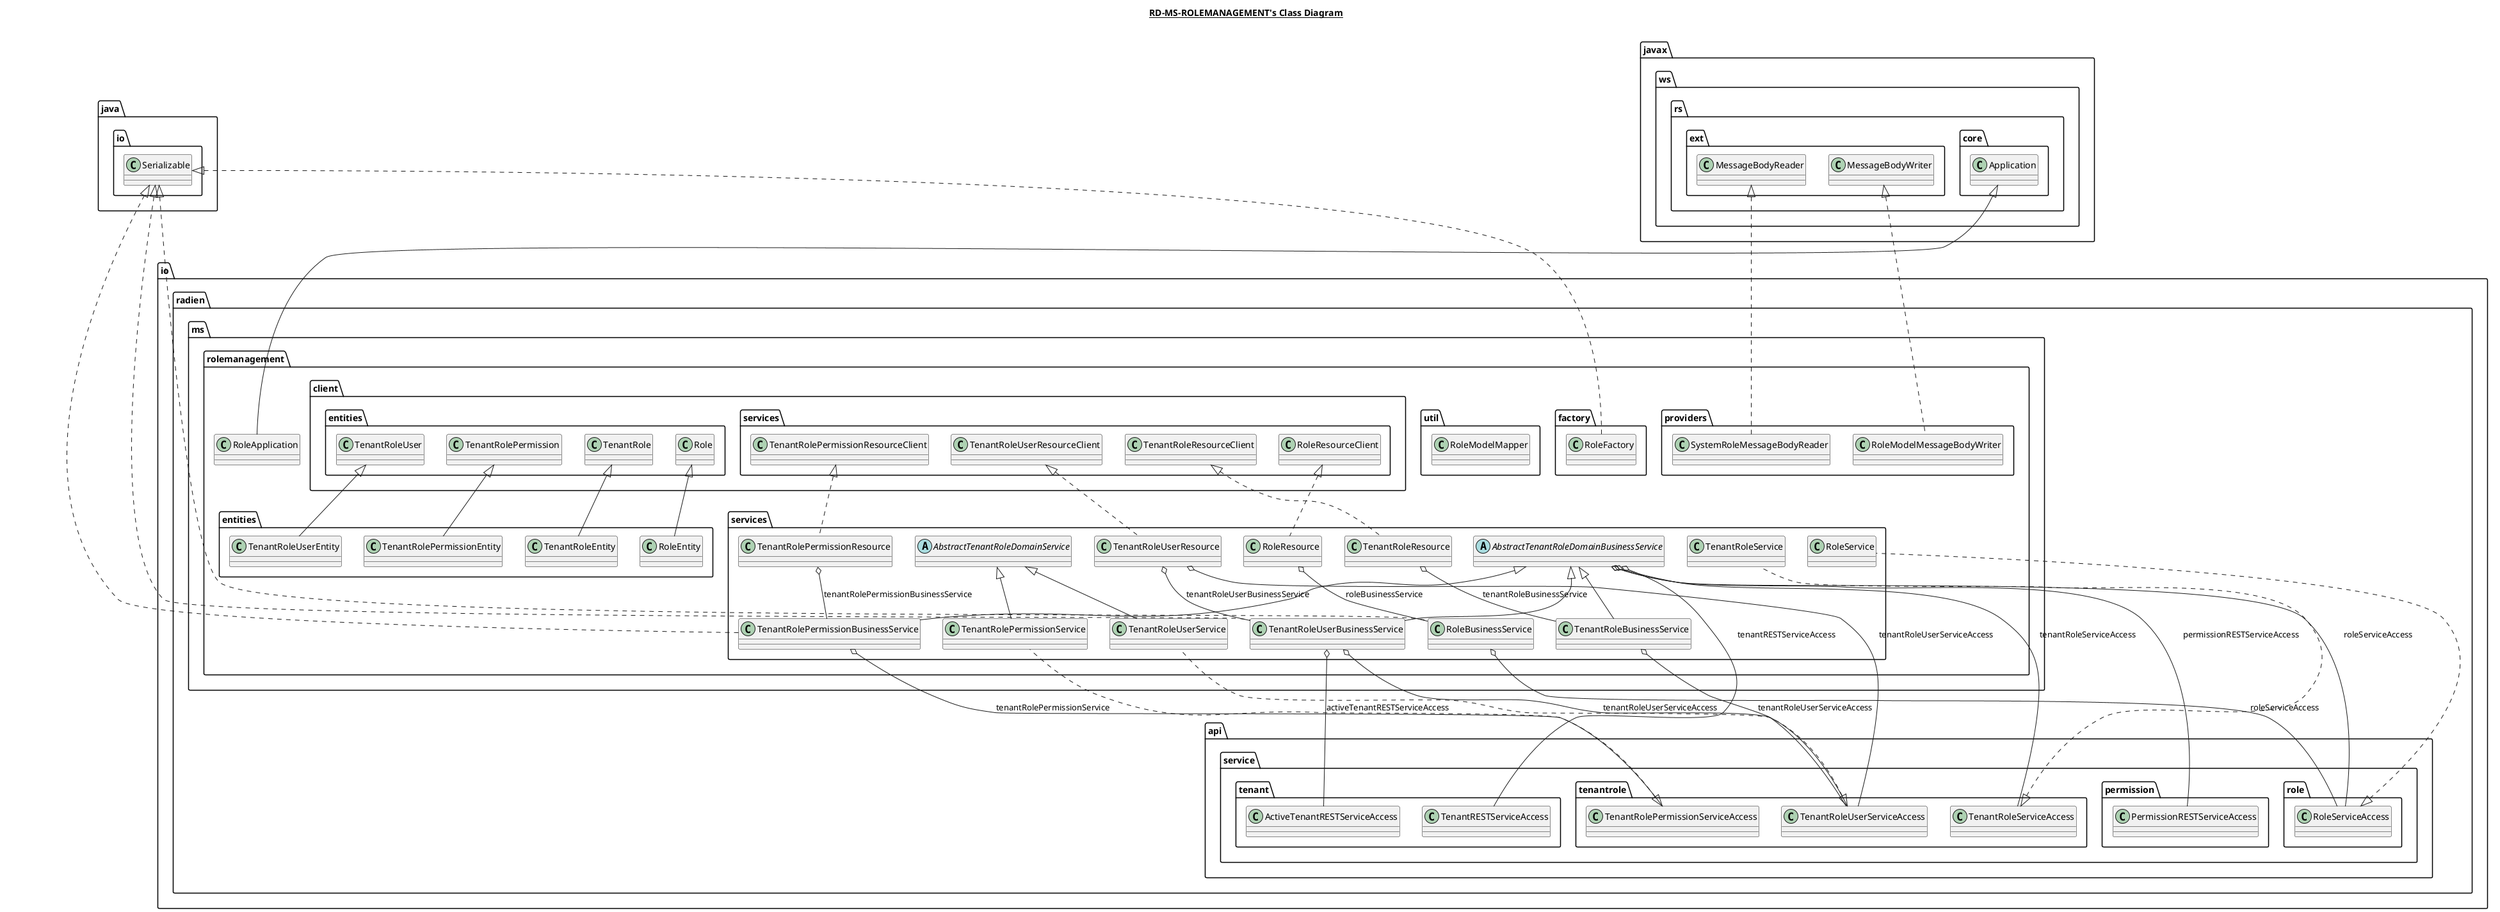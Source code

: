 @startuml

title __RD-MS-ROLEMANAGEMENT's Class Diagram__\n

  namespace io.radien.ms.rolemanagement {
    class io.radien.ms.rolemanagement.RoleApplication {
    }
  }
  

  namespace io.radien.ms.rolemanagement {
    namespace entities {
      class io.radien.ms.rolemanagement.entities.RoleEntity {
      }
    }
  }
  

  namespace io.radien.ms.rolemanagement {
    namespace entities {
      class io.radien.ms.rolemanagement.entities.TenantRoleEntity {
      }
    }
  }
  

  namespace io.radien.ms.rolemanagement {
    namespace entities {
      class io.radien.ms.rolemanagement.entities.TenantRolePermissionEntity {
      }
    }
  }
  

  namespace io.radien.ms.rolemanagement {
    namespace entities {
      class io.radien.ms.rolemanagement.entities.TenantRoleUserEntity {
      }
    }
  }
  

  namespace io.radien.ms.rolemanagement {
    namespace factory {
      class io.radien.ms.rolemanagement.factory.RoleFactory {
      }
    }
  }
  

  namespace io.radien.ms.rolemanagement {
    namespace providers {
      class io.radien.ms.rolemanagement.providers.RoleModelMessageBodyWriter {
      }
    }
  }
  

  namespace io.radien.ms.rolemanagement {
    namespace providers {
      class io.radien.ms.rolemanagement.providers.SystemRoleMessageBodyReader {
      }
    }
  }
  

  namespace io.radien.ms.rolemanagement {
    namespace services {
      abstract class io.radien.ms.rolemanagement.services.AbstractTenantRoleDomainBusinessService {
      }
    }
  }
  

  namespace io.radien.ms.rolemanagement {
    namespace services {
      abstract class io.radien.ms.rolemanagement.services.AbstractTenantRoleDomainService {
      }
    }
  }
  

  namespace io.radien.ms.rolemanagement {
    namespace services {
      class io.radien.ms.rolemanagement.services.RoleBusinessService {
      }
    }
  }
  

  namespace io.radien.ms.rolemanagement {
    namespace services {
      class io.radien.ms.rolemanagement.services.RoleResource {
      }
    }
  }
  

  namespace io.radien.ms.rolemanagement {
    namespace services {
      class io.radien.ms.rolemanagement.services.RoleService {
      }
    }
  }
  

  namespace io.radien.ms.rolemanagement {
    namespace services {
      class io.radien.ms.rolemanagement.services.TenantRoleBusinessService {
      }
    }
  }
  

  namespace io.radien.ms.rolemanagement {
    namespace services {
      class io.radien.ms.rolemanagement.services.TenantRolePermissionBusinessService {
      }
    }
  }
  

  namespace io.radien.ms.rolemanagement {
    namespace services {
      class io.radien.ms.rolemanagement.services.TenantRolePermissionResource {
      }
    }
  }
  

  namespace io.radien.ms.rolemanagement {
    namespace services {
      class io.radien.ms.rolemanagement.services.TenantRolePermissionService {
      }
    }
  }
  

  namespace io.radien.ms.rolemanagement {
    namespace services {
      class io.radien.ms.rolemanagement.services.TenantRoleResource {
      }
    }
  }
  

  namespace io.radien.ms.rolemanagement {
    namespace services {
      class io.radien.ms.rolemanagement.services.TenantRoleService {
      }
    }
  }
  

  namespace io.radien.ms.rolemanagement {
    namespace services {
      class io.radien.ms.rolemanagement.services.TenantRoleUserBusinessService {
      }
    }
  }
  

  namespace io.radien.ms.rolemanagement {
    namespace services {
      class io.radien.ms.rolemanagement.services.TenantRoleUserResource {
      }
    }
  }
  

  namespace io.radien.ms.rolemanagement {
    namespace services {
      class io.radien.ms.rolemanagement.services.TenantRoleUserService {
      }
    }
  }
  

  namespace io.radien.ms.rolemanagement {
    namespace util {
      class io.radien.ms.rolemanagement.util.RoleModelMapper {
      }
    }
  }
  

  io.radien.ms.rolemanagement.RoleApplication -up-|> javax.ws.rs.core.Application
  io.radien.ms.rolemanagement.entities.RoleEntity -up-|> io.radien.ms.rolemanagement.client.entities.Role
  io.radien.ms.rolemanagement.entities.TenantRoleEntity -up-|> io.radien.ms.rolemanagement.client.entities.TenantRole
  io.radien.ms.rolemanagement.entities.TenantRolePermissionEntity -up-|> io.radien.ms.rolemanagement.client.entities.TenantRolePermission
  io.radien.ms.rolemanagement.entities.TenantRoleUserEntity -up-|> io.radien.ms.rolemanagement.client.entities.TenantRoleUser
  io.radien.ms.rolemanagement.factory.RoleFactory .up.|> java.io.Serializable
  io.radien.ms.rolemanagement.providers.RoleModelMessageBodyWriter .up.|> javax.ws.rs.ext.MessageBodyWriter
  io.radien.ms.rolemanagement.providers.SystemRoleMessageBodyReader .up.|> javax.ws.rs.ext.MessageBodyReader
  io.radien.ms.rolemanagement.services.AbstractTenantRoleDomainBusinessService o-- io.radien.api.service.permission.PermissionRESTServiceAccess : permissionRESTServiceAccess
  io.radien.ms.rolemanagement.services.AbstractTenantRoleDomainBusinessService o-- io.radien.api.service.role.RoleServiceAccess : roleServiceAccess
  io.radien.ms.rolemanagement.services.AbstractTenantRoleDomainBusinessService o-- io.radien.api.service.tenant.TenantRESTServiceAccess : tenantRESTServiceAccess
  io.radien.ms.rolemanagement.services.AbstractTenantRoleDomainBusinessService o-- io.radien.api.service.tenantrole.TenantRoleServiceAccess : tenantRoleServiceAccess
  io.radien.ms.rolemanagement.services.RoleBusinessService .up.|> java.io.Serializable
  io.radien.ms.rolemanagement.services.RoleBusinessService o-- io.radien.api.service.role.RoleServiceAccess : roleServiceAccess
  io.radien.ms.rolemanagement.services.RoleResource .up.|> io.radien.ms.rolemanagement.client.services.RoleResourceClient
  io.radien.ms.rolemanagement.services.RoleResource o-- io.radien.ms.rolemanagement.services.RoleBusinessService : roleBusinessService
  io.radien.ms.rolemanagement.services.RoleService .up.|> io.radien.api.service.role.RoleServiceAccess
  io.radien.ms.rolemanagement.services.TenantRoleBusinessService -up-|> io.radien.ms.rolemanagement.services.AbstractTenantRoleDomainBusinessService
  io.radien.ms.rolemanagement.services.TenantRoleBusinessService o-- io.radien.api.service.tenantrole.TenantRoleUserServiceAccess : tenantRoleUserServiceAccess
  io.radien.ms.rolemanagement.services.TenantRolePermissionBusinessService .up.|> java.io.Serializable
  io.radien.ms.rolemanagement.services.TenantRolePermissionBusinessService -up-|> io.radien.ms.rolemanagement.services.AbstractTenantRoleDomainBusinessService
  io.radien.ms.rolemanagement.services.TenantRolePermissionBusinessService o-- io.radien.api.service.tenantrole.TenantRolePermissionServiceAccess : tenantRolePermissionService
  io.radien.ms.rolemanagement.services.TenantRolePermissionResource .up.|> io.radien.ms.rolemanagement.client.services.TenantRolePermissionResourceClient
  io.radien.ms.rolemanagement.services.TenantRolePermissionResource o-- io.radien.ms.rolemanagement.services.TenantRolePermissionBusinessService : tenantRolePermissionBusinessService
  io.radien.ms.rolemanagement.services.TenantRolePermissionService .up.|> io.radien.api.service.tenantrole.TenantRolePermissionServiceAccess
  io.radien.ms.rolemanagement.services.TenantRolePermissionService -up-|> io.radien.ms.rolemanagement.services.AbstractTenantRoleDomainService
  io.radien.ms.rolemanagement.services.TenantRoleResource .up.|> io.radien.ms.rolemanagement.client.services.TenantRoleResourceClient
  io.radien.ms.rolemanagement.services.TenantRoleResource o-- io.radien.ms.rolemanagement.services.TenantRoleBusinessService : tenantRoleBusinessService
  io.radien.ms.rolemanagement.services.TenantRoleService .up.|> io.radien.api.service.tenantrole.TenantRoleServiceAccess
  io.radien.ms.rolemanagement.services.TenantRoleUserBusinessService .up.|> java.io.Serializable
  io.radien.ms.rolemanagement.services.TenantRoleUserBusinessService -up-|> io.radien.ms.rolemanagement.services.AbstractTenantRoleDomainBusinessService
  io.radien.ms.rolemanagement.services.TenantRoleUserBusinessService o-- io.radien.api.service.tenant.ActiveTenantRESTServiceAccess : activeTenantRESTServiceAccess
  io.radien.ms.rolemanagement.services.TenantRoleUserBusinessService o-- io.radien.api.service.tenantrole.TenantRoleUserServiceAccess : tenantRoleUserServiceAccess
  io.radien.ms.rolemanagement.services.TenantRoleUserResource .up.|> io.radien.ms.rolemanagement.client.services.TenantRoleUserResourceClient
  io.radien.ms.rolemanagement.services.TenantRoleUserResource o-- io.radien.ms.rolemanagement.services.TenantRoleUserBusinessService : tenantRoleUserBusinessService
  io.radien.ms.rolemanagement.services.TenantRoleUserResource o-- io.radien.api.service.tenantrole.TenantRoleUserServiceAccess : tenantRoleUserServiceAccess
  io.radien.ms.rolemanagement.services.TenantRoleUserService .up.|> io.radien.api.service.tenantrole.TenantRoleUserServiceAccess
  io.radien.ms.rolemanagement.services.TenantRoleUserService -up-|> io.radien.ms.rolemanagement.services.AbstractTenantRoleDomainService







@enduml
